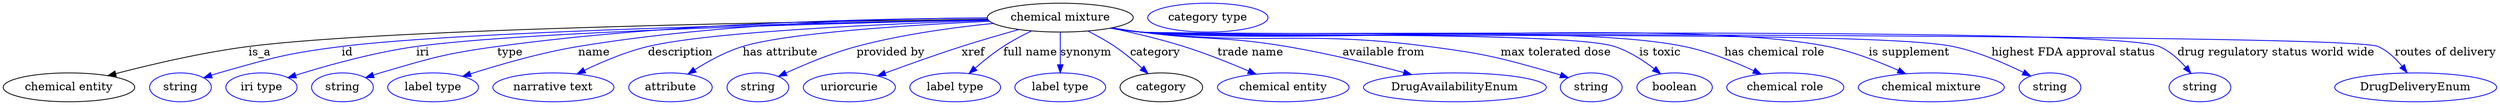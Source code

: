 digraph {
	graph [bb="0,0,3103.9,123"];
	node [label="\N"];
	"chemical mixture"	[height=0.5,
		label="chemical mixture",
		pos="1314.9,105",
		width=2.5276];
	"chemical entity"	[height=0.5,
		pos="81.893,18",
		width=2.2748];
	"chemical mixture" -> "chemical entity"	[label=is_a,
		lp="318.89,61.5",
		pos="e,130.15,32.553 1224.1,103.02 1010.5,100.35 481.09,91.607 304.89,69 248.18,61.724 184.66,46.797 139.96,35.137"];
	id	[color=blue,
		height=0.5,
		label=string,
		pos="219.89,18",
		width=1.0652];
	"chemical mixture" -> id	[color=blue,
		label=id,
		lp="427.89,61.5",
		pos="e,248.89,29.941 1224.5,102.45 1029.4,98.783 574.22,88.388 420.89,69 351.88,60.273 334.82,54.984 267.89,36 264.79,35.119 261.59,34.144 \
258.4,33.12",
		style=solid];
	iri	[color=blue,
		height=0.5,
		label="iri type",
		pos="320.89,18",
		width=1.2277];
	"chemical mixture" -> iri	[color=blue,
		label=iri,
		lp="521.89,61.5",
		pos="e,353.89,30.037 1224.8,102.21 1045.2,98.296 648.74,87.781 513.89,69 461.34,61.681 402.52,45.197 363.78,33.15",
		style=solid];
	type	[color=blue,
		height=0.5,
		label=string,
		pos="421.89,18",
		width=1.0652];
	"chemical mixture" -> type	[color=blue,
		label=type,
		lp="629.89,61.5",
		pos="e,450.54,29.996 1223.7,104.49 1089.5,104.07 831.18,98.918 613.89,69 548.42,59.985 532.31,54.609 468.89,36 465.99,35.148 463,34.213 \
460.01,33.232",
		style=solid];
	name	[color=blue,
		height=0.5,
		label="label type",
		pos="534.89,18",
		width=1.5707];
	"chemical mixture" -> name	[color=blue,
		label=name,
		lp="734.89,61.5",
		pos="e,571.95,31.793 1223.8,104.68 1105.6,104.2 893.48,98.665 714.89,69 668.83,61.349 617.65,46.49 581.68,34.951",
		style=solid];
	description	[color=blue,
		height=0.5,
		label="narrative text",
		pos="684.89,18",
		width=2.0943];
	"chemical mixture" -> description	[color=blue,
		label=description,
		lp="841.39,61.5",
		pos="e,713.97,34.83 1225.5,101.55 1100.2,97.494 878.91,87.885 800.89,69 773.85,62.454 745.12,50.116 723.02,39.334",
		style=solid];
	"has attribute"	[color=blue,
		height=0.5,
		label=attribute,
		pos="829.89,18",
		width=1.4443];
	"chemical mixture" -> "has attribute"	[color=blue,
		label="has attribute",
		lp="965.89,61.5",
		pos="e,851.38,34.526 1226.3,100.51 1127.5,95.852 974.28,86.133 918.89,69 898.04,62.548 876.64,50.728 860.06,40.2",
		style=solid];
	"provided by"	[color=blue,
		height=0.5,
		label=string,
		pos="937.89,18",
		width=1.0652];
	"chemical mixture" -> "provided by"	[color=blue,
		label="provided by",
		lp="1103.4,61.5",
		pos="e,963.63,31.672 1231.5,97.783 1181.4,92.753 1116.8,83.962 1060.9,69 1030.2,60.792 996.96,46.945 972.76,35.902",
		style=solid];
	xref	[color=blue,
		height=0.5,
		label=uriorcurie,
		pos="1051.9,18",
		width=1.5887];
	"chemical mixture" -> xref	[color=blue,
		label=xref,
		lp="1206.4,61.5",
		pos="e,1087.1,32.284 1263.2,90.105 1241.1,83.963 1215.1,76.453 1191.9,69 1159.8,58.723 1124.1,45.934 1096.7,35.862",
		style=solid];
	"full name"	[color=blue,
		height=0.5,
		label="label type",
		pos="1183.9,18",
		width=1.5707];
	"chemical mixture" -> "full name"	[color=blue,
		label="full name",
		lp="1277.4,61.5",
		pos="e,1201.1,35.265 1279,88.325 1267.4,82.769 1254.8,76.115 1243.9,69 1231.7,61.05 1219.1,50.952 1208.7,41.916",
		style=solid];
	synonym	[color=blue,
		height=0.5,
		label="label type",
		pos="1314.9,18",
		width=1.5707];
	"chemical mixture" -> synonym	[color=blue,
		label=synonym,
		lp="1346.9,61.5",
		pos="e,1314.9,36.175 1314.9,86.799 1314.9,75.163 1314.9,59.548 1314.9,46.237",
		style=solid];
	category	[height=0.5,
		pos="1440.9,18",
		width=1.4263];
	"chemical mixture" -> category	[color=blue,
		label=category,
		lp="1433.4,61.5",
		pos="e,1424.2,35.225 1349.3,88.252 1360.4,82.692 1372.4,76.053 1382.9,69 1394.6,61.081 1406.6,51.095 1416.7,42.133",
		style=solid];
	"trade name"	[color=blue,
		height=0.5,
		label="chemical entity",
		pos="1591.9,18",
		width=2.2748];
	"chemical mixture" -> "trade name"	[color=blue,
		label="trade name",
		lp="1551.9,61.5",
		pos="e,1558.2,34.414 1378.4,91.983 1406.5,86.066 1439.6,78.215 1468.9,69 1496,60.458 1525.6,48.523 1549,38.455",
		style=solid];
	"available from"	[color=blue,
		height=0.5,
		label=DrugAvailabilityEnum,
		pos="1805.9,18",
		width=3.1594];
	"chemical mixture" -> "available from"	[color=blue,
		label="available from",
		lp="1718.4,61.5",
		pos="e,1752.2,33.986 1379.6,92.319 1391.3,90.398 1403.5,88.535 1414.9,87 1495.5,76.182 1516.7,82.487 1596.9,69 1646.2,60.707 1701.1,47.403 \
1742.3,36.602",
		style=solid];
	"max tolerated dose"	[color=blue,
		height=0.5,
		label=string,
		pos="1975.9,18",
		width=1.0652];
	"chemical mixture" -> "max tolerated dose"	[color=blue,
		label="max tolerated dose",
		lp="1929.9,61.5",
		pos="e,1947.3,30.061 1378.2,92.074 1390.4,90.117 1403,88.306 1414.9,87 1573.7,69.582 1615.5,89.699 1773.9,69 1843.7,59.874 1861.2,55.357 \
1928.9,36 1931.8,35.168 1934.8,34.248 1937.8,33.278",
		style=solid];
	"is toxic"	[color=blue,
		height=0.5,
		label=boolean,
		pos="2078.9,18",
		width=1.2999];
	"chemical mixture" -> "is toxic"	[color=blue,
		label="is toxic",
		lp="2060.9,61.5",
		pos="e,2061,34.911 1377.9,91.928 1390.1,89.972 1402.9,88.198 1414.9,87 1479.9,80.507 1940.6,88.707 2002.9,69 2021.1,63.243 2039.1,51.771 \
2052.9,41.266",
		style=solid];
	"has chemical role"	[color=blue,
		height=0.5,
		label="chemical role",
		pos="2216.9,18",
		width=2.022];
	"chemical mixture" -> "has chemical role"	[color=blue,
		label="has chemical role",
		lp="2203.4,61.5",
		pos="e,2186.8,34.454 1377.7,91.933 1390,89.963 1402.8,88.183 1414.9,87 1564.5,72.371 1943.7,99.178 2090.9,69 2121,62.825 2153.2,49.929 \
2177.5,38.781",
		style=solid];
	"is supplement"	[color=blue,
		height=0.5,
		label="chemical mixture",
		pos="2398.9,18",
		width=2.5276];
	"chemical mixture" -> "is supplement"	[color=blue,
		label="is supplement",
		lp="2371.4,61.5",
		pos="e,2367,34.99 1377.7,91.879 1390,89.914 1402.8,88.149 1414.9,87 1604.1,69.026 2083.5,105.9 2269.9,69 2300.4,62.962 2333,50.244 2357.9,\
39.146",
		style=solid];
	"highest FDA approval status"	[color=blue,
		height=0.5,
		label=string,
		pos="2545.9,18",
		width=1.0652];
	"chemical mixture" -> "highest FDA approval status"	[color=blue,
		label="highest FDA approval status",
		lp="2576.4,61.5",
		pos="e,2521.9,32.161 1377.4,91.89 1389.8,89.911 1402.7,88.138 1414.9,87 1526.8,76.556 2315.9,92.014 2425.9,69 2456.6,62.58 2489.3,48.413 \
2512.8,36.792",
		style=solid];
	"drug regulatory status world wide"	[color=blue,
		height=0.5,
		label=string,
		pos="2733.9,18",
		width=1.0652];
	"chemical mixture" -> "drug regulatory status world wide"	[color=blue,
		label="drug regulatory status world wide",
		lp="2828.9,61.5",
		pos="e,2722.6,35.393 1377.4,91.855 1389.8,89.879 1402.7,88.116 1414.9,87 1485.1,80.577 2617.9,96.1 2682.9,69 2695.9,63.58 2707.4,53.122 \
2716.2,43.165",
		style=solid];
	"routes of delivery"	[color=blue,
		height=0.5,
		label=DrugDeliveryEnum,
		pos="3002.9,18",
		width=2.7984];
	"chemical mixture" -> "routes of delivery"	[color=blue,
		label="routes of delivery",
		lp="3040.4,61.5",
		pos="e,2992.1,36.362 1377.4,91.831 1389.8,89.856 1402.7,88.1 1414.9,87 1457.5,83.151 2916.7,86.221 2955.9,69 2967.7,63.811 2977.9,54.066 \
2985.8,44.548",
		style=solid];
	"named thing_category"	[color=blue,
		height=0.5,
		label="category type",
		pos="1498.9,105",
		width=2.0762];
}
